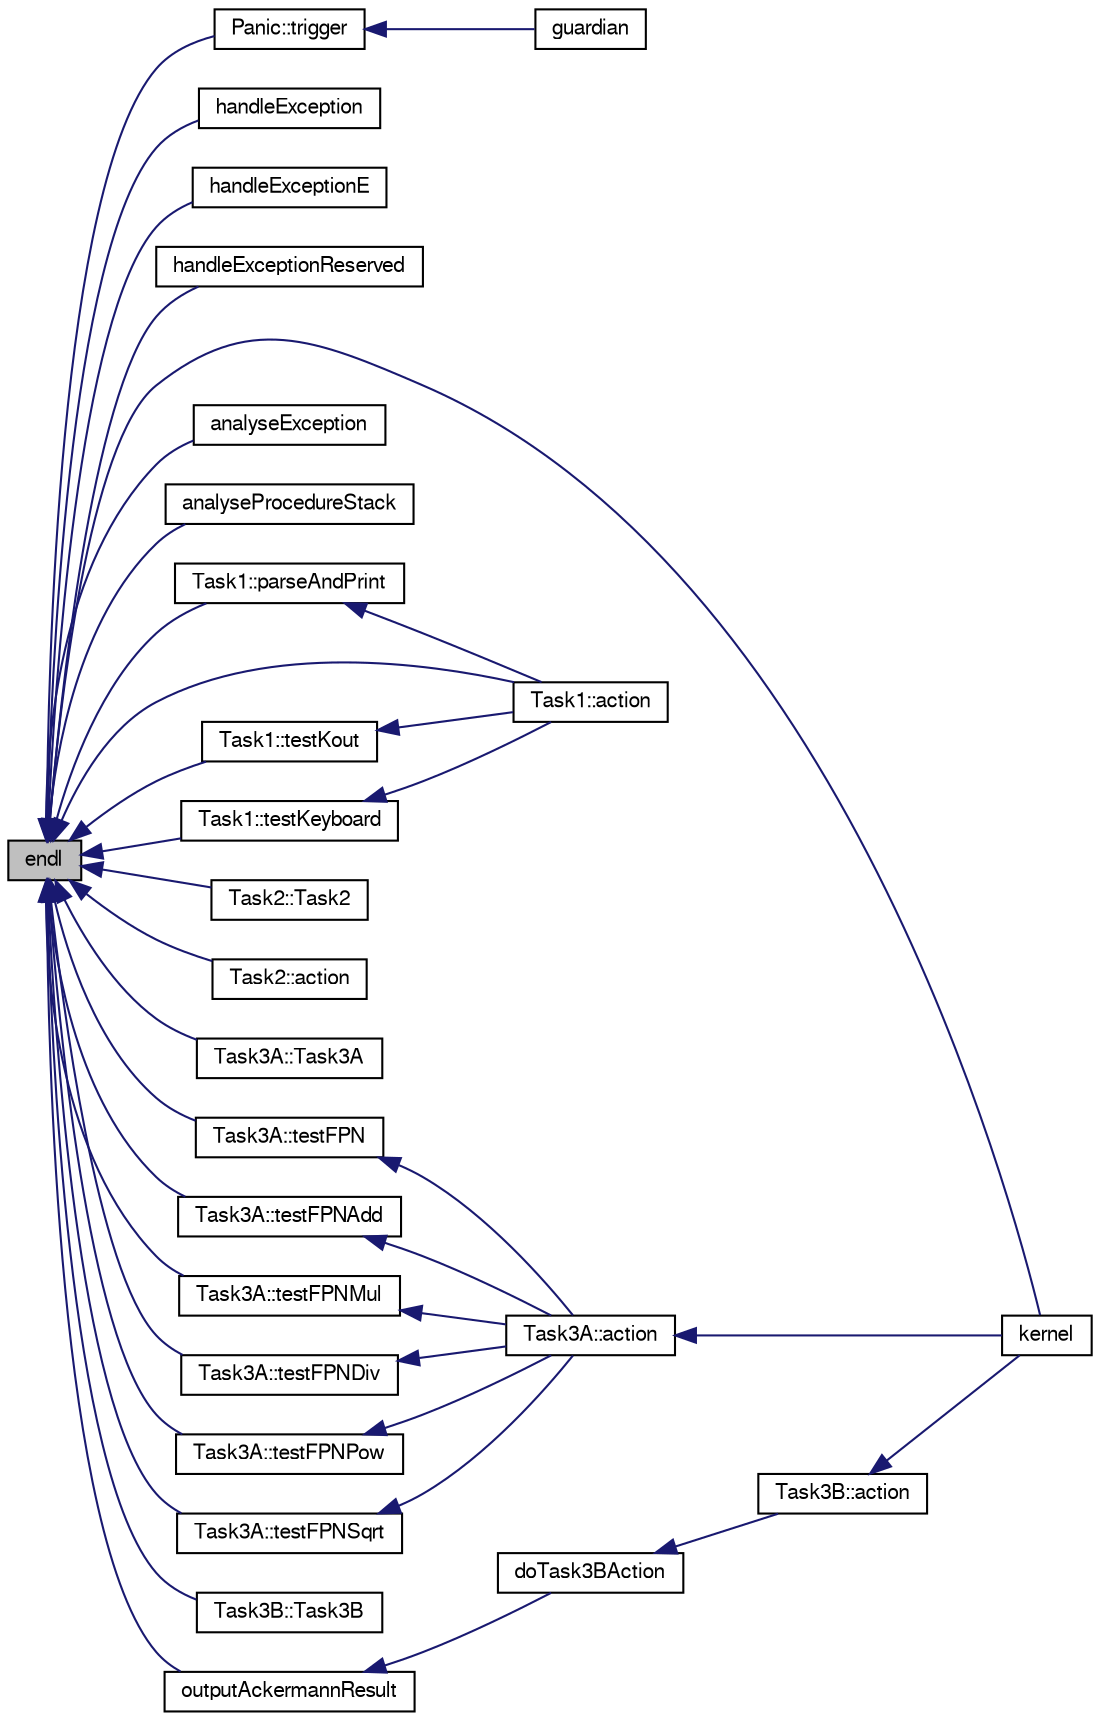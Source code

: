digraph "endl"
{
  bgcolor="transparent";
  edge [fontname="FreeSans",fontsize="10",labelfontname="FreeSans",labelfontsize="10"];
  node [fontname="FreeSans",fontsize="10",shape=record];
  rankdir="LR";
  Node1 [label="endl",height=0.2,width=0.4,color="black", fillcolor="grey75", style="filled" fontcolor="black"];
  Node1 -> Node2 [dir="back",color="midnightblue",fontsize="10",style="solid",fontname="FreeSans"];
  Node2 [label="Panic::trigger",height=0.2,width=0.4,color="black",URL="$classPanic.html#a2b509a675cded39f5422ef625261c6ba",tooltip="handelt unbekannte oder nicht-registrierte Interrupts"];
  Node2 -> Node3 [dir="back",color="midnightblue",fontsize="10",style="solid",fontname="FreeSans"];
  Node3 [label="guardian",height=0.2,width=0.4,color="black",URL="$guardian_8cc.html#a9017cbb15c79b718e82c9ed18a58ed60",tooltip="Einsprungspunkt für Interrupts."];
  Node1 -> Node4 [dir="back",color="midnightblue",fontsize="10",style="solid",fontname="FreeSans"];
  Node4 [label="handleException",height=0.2,width=0.4,color="black",URL="$guardian_8cc.html#afe78f34c7c65df79376008e0d23c1afd",tooltip="This function is called if a normal exception is raised by the cpu."];
  Node1 -> Node5 [dir="back",color="midnightblue",fontsize="10",style="solid",fontname="FreeSans"];
  Node5 [label="handleExceptionE",height=0.2,width=0.4,color="black",URL="$guardian_8cc.html#a70466c5bd3ffac85265c22f65e9a4ef9",tooltip="This function is called if a normal exception with error code is raised by the cpu."];
  Node1 -> Node6 [dir="back",color="midnightblue",fontsize="10",style="solid",fontname="FreeSans"];
  Node6 [label="handleExceptionReserved",height=0.2,width=0.4,color="black",URL="$guardian_8cc.html#a390d383038610b600ab986ec9b54879a",tooltip="This function is called if a reserved exception is raised by the cpu."];
  Node1 -> Node7 [dir="back",color="midnightblue",fontsize="10",style="solid",fontname="FreeSans"];
  Node7 [label="kernel",height=0.2,width=0.4,color="black",URL="$main_8cc.html#a796315624c9bcf31fd673cb62e4b9819",tooltip="kernel entry point"];
  Node1 -> Node8 [dir="back",color="midnightblue",fontsize="10",style="solid",fontname="FreeSans"];
  Node8 [label="analyseException",height=0.2,width=0.4,color="black",URL="$analyse_8cc.html#a07755aa59f817c8a4e46336d1c1a15eb",tooltip="Funktion zur Analyse einer Fehlerbehandlungsroutine."];
  Node1 -> Node9 [dir="back",color="midnightblue",fontsize="10",style="solid",fontname="FreeSans"];
  Node9 [label="analyseProcedureStack",height=0.2,width=0.4,color="black",URL="$analyse_8cc.html#abc6c5d595df60f1c6df14f547f5b03d6",tooltip="Diese Funktion dient der Analyse des Prozedurstacks."];
  Node1 -> Node10 [dir="back",color="midnightblue",fontsize="10",style="solid",fontname="FreeSans"];
  Node10 [label="Task1::parseAndPrint",height=0.2,width=0.4,color="black",URL="$classTask1.html#af4e3f3b3085e350a5e939da4dba2738d",tooltip="parse and print the multiboot information"];
  Node10 -> Node11 [dir="back",color="midnightblue",fontsize="10",style="solid",fontname="FreeSans"];
  Node11 [label="Task1::action",height=0.2,width=0.4,color="black",URL="$classTask1.html#a0d4029a13591e70af436c0ead066ea5c",tooltip="parse and print multiboot information"];
  Node1 -> Node12 [dir="back",color="midnightblue",fontsize="10",style="solid",fontname="FreeSans"];
  Node12 [label="Task1::testKout",height=0.2,width=0.4,color="black",URL="$classTask1.html#a48ca608ac9cdc03ab6614a4f61e2448e",tooltip="test the functionality of the Kout object"];
  Node12 -> Node11 [dir="back",color="midnightblue",fontsize="10",style="solid",fontname="FreeSans"];
  Node1 -> Node13 [dir="back",color="midnightblue",fontsize="10",style="solid",fontname="FreeSans"];
  Node13 [label="Task1::testKeyboard",height=0.2,width=0.4,color="black",URL="$classTask1.html#a587ce3fad20f9ec4ec88beefd08db49e",tooltip="test the functionality of the Keyboard_Controller object"];
  Node13 -> Node11 [dir="back",color="midnightblue",fontsize="10",style="solid",fontname="FreeSans"];
  Node1 -> Node11 [dir="back",color="midnightblue",fontsize="10",style="solid",fontname="FreeSans"];
  Node1 -> Node14 [dir="back",color="midnightblue",fontsize="10",style="solid",fontname="FreeSans"];
  Node14 [label="Task2::Task2",height=0.2,width=0.4,color="black",URL="$classTask2.html#a4adb42b6119375dfec56808c158dd7dc",tooltip="Default constructor."];
  Node1 -> Node15 [dir="back",color="midnightblue",fontsize="10",style="solid",fontname="FreeSans"];
  Node15 [label="Task2::action",height=0.2,width=0.4,color="black",URL="$classTask2.html#aa5de17846032b02d6d0819cdc78b1b3e",tooltip="prints the line"];
  Node1 -> Node16 [dir="back",color="midnightblue",fontsize="10",style="solid",fontname="FreeSans"];
  Node16 [label="Task3A::Task3A",height=0.2,width=0.4,color="black",URL="$classTask3A.html#a86233712775d9b45fe3d8a5eae09334d",tooltip="Default constructor."];
  Node1 -> Node17 [dir="back",color="midnightblue",fontsize="10",style="solid",fontname="FreeSans"];
  Node17 [label="Task3A::testFPN",height=0.2,width=0.4,color="black",URL="$classTask3A.html#a97a12ea7414c01430232e61fb5ff7744"];
  Node17 -> Node18 [dir="back",color="midnightblue",fontsize="10",style="solid",fontname="FreeSans"];
  Node18 [label="Task3A::action",height=0.2,width=0.4,color="black",URL="$classTask3A.html#a871e4066c1ba233ec3640928b77c09a0",tooltip="main part of the class"];
  Node18 -> Node7 [dir="back",color="midnightblue",fontsize="10",style="solid",fontname="FreeSans"];
  Node1 -> Node19 [dir="back",color="midnightblue",fontsize="10",style="solid",fontname="FreeSans"];
  Node19 [label="Task3A::testFPNAdd",height=0.2,width=0.4,color="black",URL="$classTask3A.html#a24ddaef8aaccea6d7375c69b51f4ae57"];
  Node19 -> Node18 [dir="back",color="midnightblue",fontsize="10",style="solid",fontname="FreeSans"];
  Node1 -> Node20 [dir="back",color="midnightblue",fontsize="10",style="solid",fontname="FreeSans"];
  Node20 [label="Task3A::testFPNMul",height=0.2,width=0.4,color="black",URL="$classTask3A.html#af8775a5d95a83ded644b110774505d16"];
  Node20 -> Node18 [dir="back",color="midnightblue",fontsize="10",style="solid",fontname="FreeSans"];
  Node1 -> Node21 [dir="back",color="midnightblue",fontsize="10",style="solid",fontname="FreeSans"];
  Node21 [label="Task3A::testFPNDiv",height=0.2,width=0.4,color="black",URL="$classTask3A.html#aac6d8d8ded4ef22a613c5f73402752bb"];
  Node21 -> Node18 [dir="back",color="midnightblue",fontsize="10",style="solid",fontname="FreeSans"];
  Node1 -> Node22 [dir="back",color="midnightblue",fontsize="10",style="solid",fontname="FreeSans"];
  Node22 [label="Task3A::testFPNPow",height=0.2,width=0.4,color="black",URL="$classTask3A.html#a1be796a230de7133dbb5d4c169ebe310"];
  Node22 -> Node18 [dir="back",color="midnightblue",fontsize="10",style="solid",fontname="FreeSans"];
  Node1 -> Node23 [dir="back",color="midnightblue",fontsize="10",style="solid",fontname="FreeSans"];
  Node23 [label="Task3A::testFPNSqrt",height=0.2,width=0.4,color="black",URL="$classTask3A.html#af7995eb1339c1322974393ffd597715c"];
  Node23 -> Node18 [dir="back",color="midnightblue",fontsize="10",style="solid",fontname="FreeSans"];
  Node1 -> Node24 [dir="back",color="midnightblue",fontsize="10",style="solid",fontname="FreeSans"];
  Node24 [label="Task3B::Task3B",height=0.2,width=0.4,color="black",URL="$classTask3B.html#a7ec400d4732dfb10f86b72a9b767f36e",tooltip="Default constructor."];
  Node1 -> Node25 [dir="back",color="midnightblue",fontsize="10",style="solid",fontname="FreeSans"];
  Node25 [label="outputAckermannResult",height=0.2,width=0.4,color="black",URL="$task3B_8cc.html#a619f56d2ece0fd67e26e11da6c052e95"];
  Node25 -> Node26 [dir="back",color="midnightblue",fontsize="10",style="solid",fontname="FreeSans"];
  Node26 [label="doTask3BAction",height=0.2,width=0.4,color="black",URL="$task3B_8cc.html#a5874bf2c7fd779b0760c4d5f16bb2d08"];
  Node26 -> Node27 [dir="back",color="midnightblue",fontsize="10",style="solid",fontname="FreeSans"];
  Node27 [label="Task3B::action",height=0.2,width=0.4,color="black",URL="$classTask3B.html#aa803f35a028d2dc338d20d69ab592f20",tooltip="prints the line"];
  Node27 -> Node7 [dir="back",color="midnightblue",fontsize="10",style="solid",fontname="FreeSans"];
}
